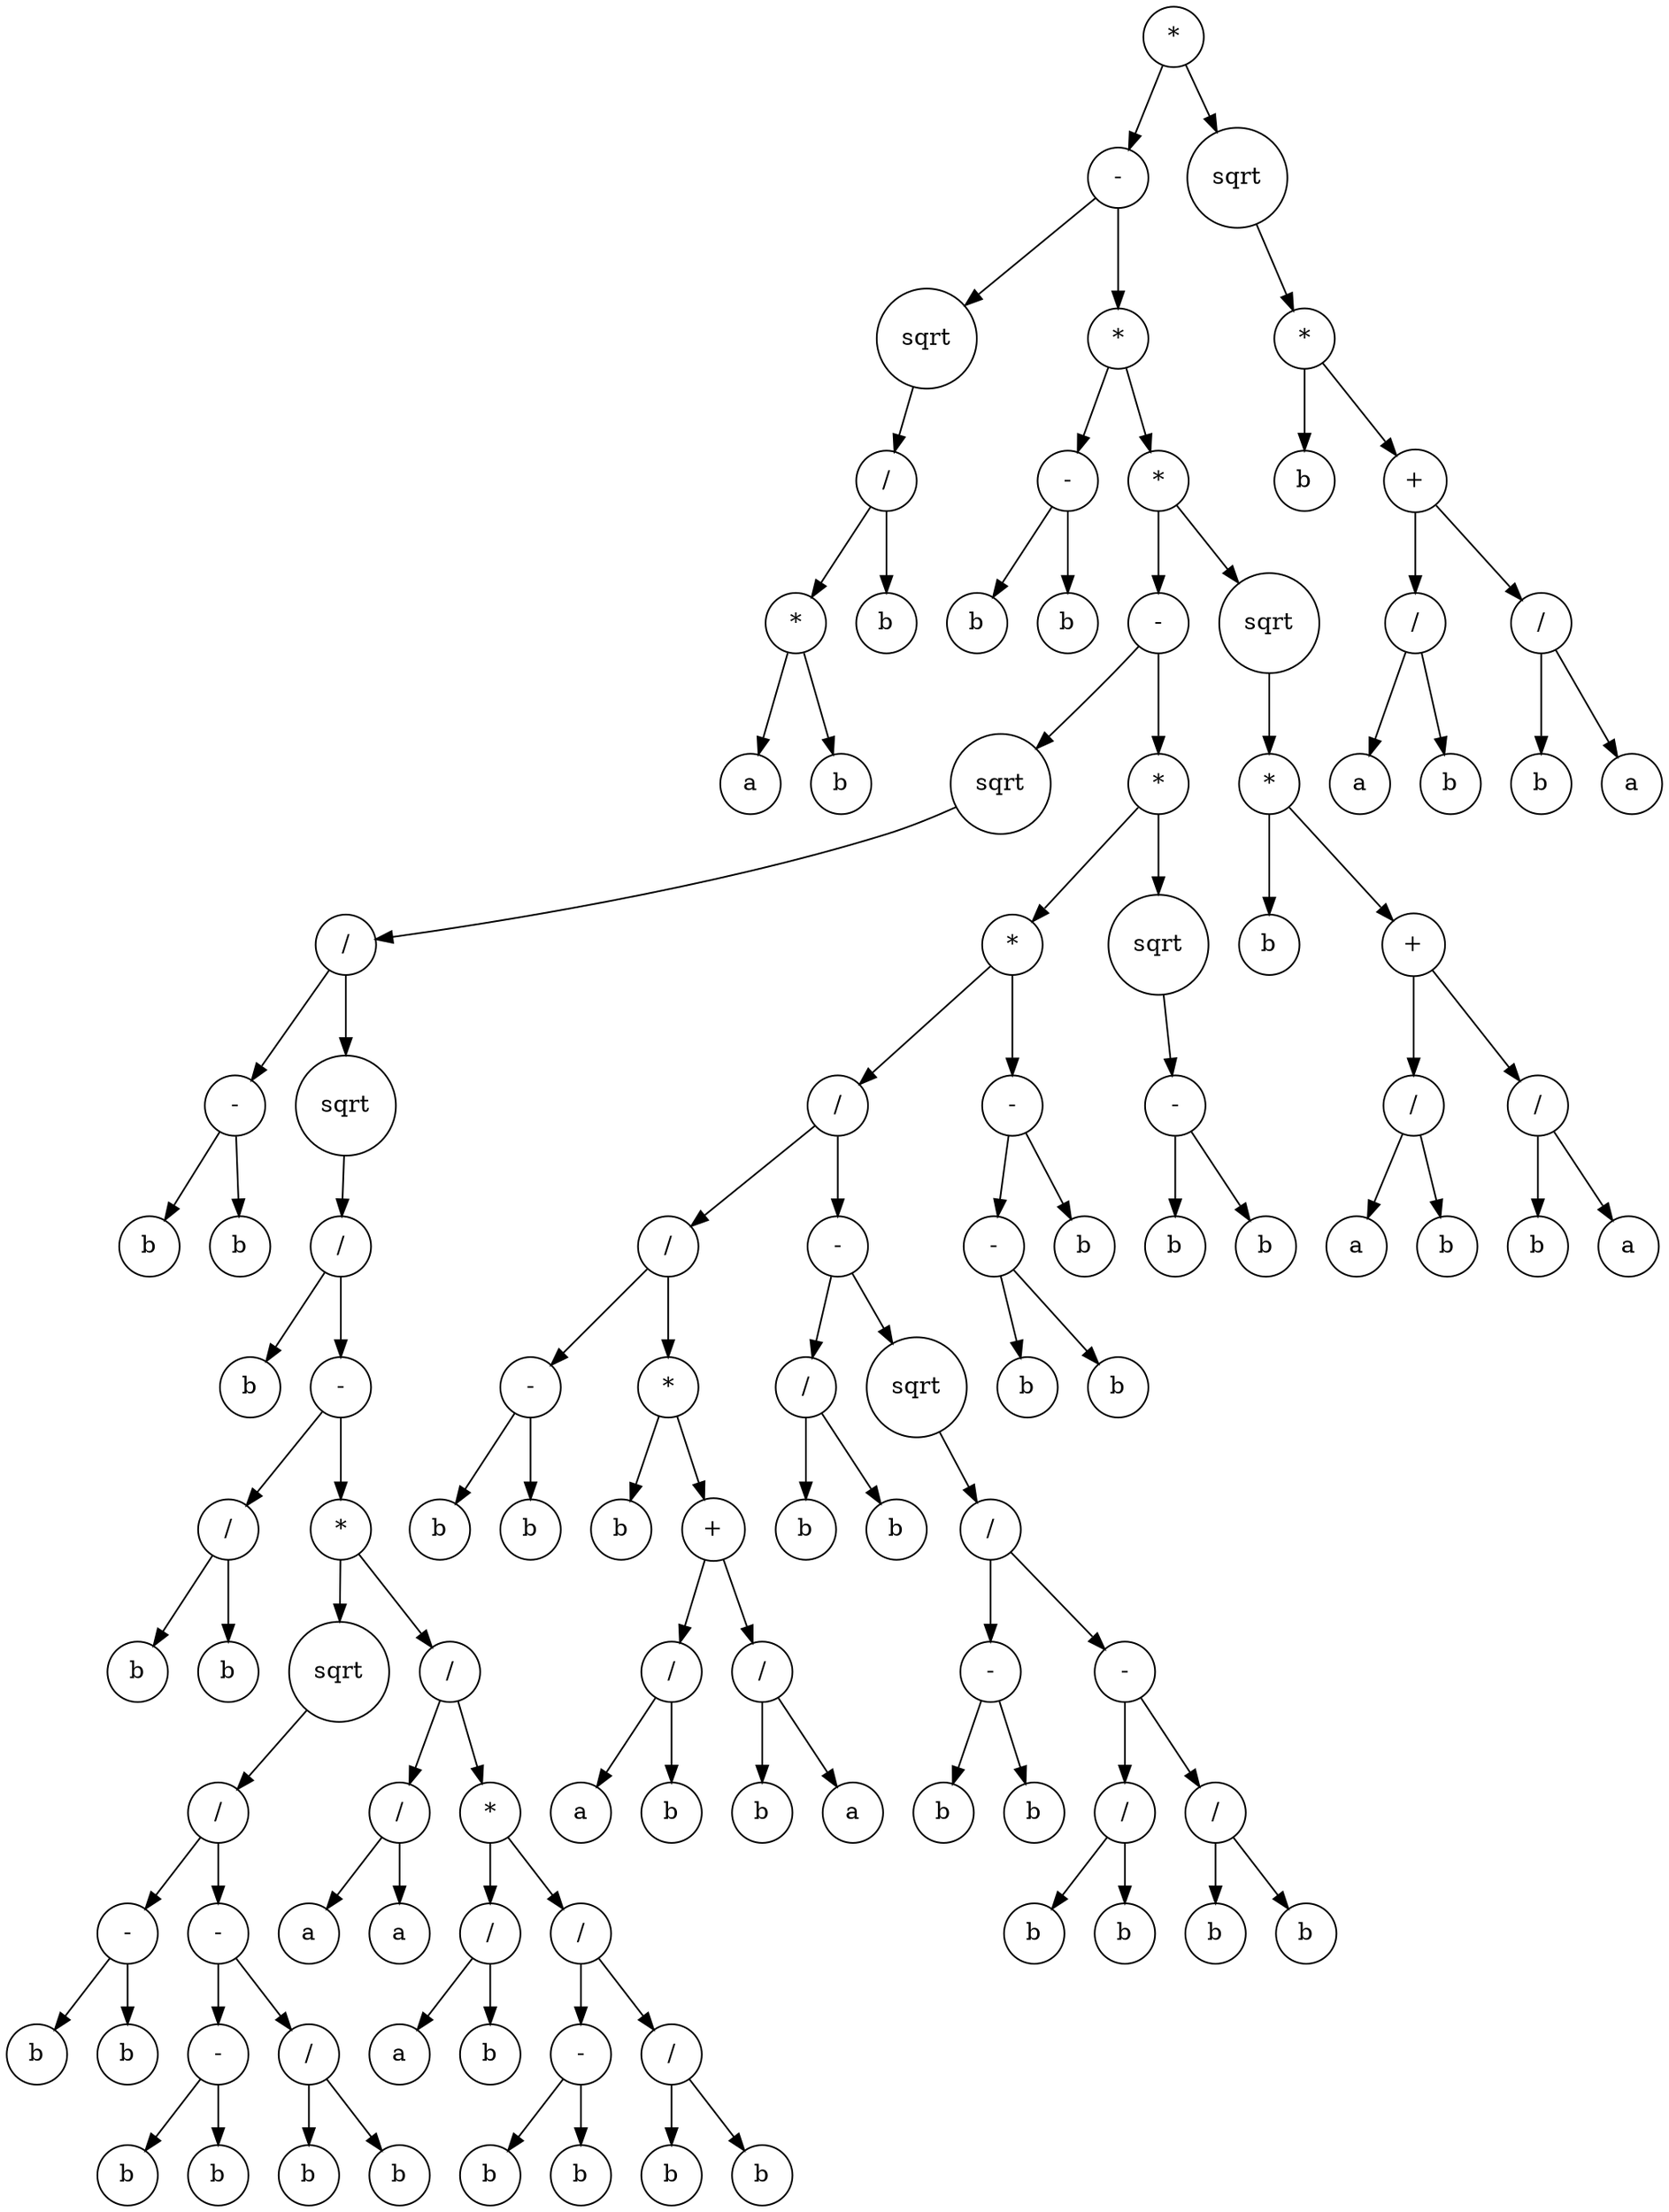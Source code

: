 digraph g {
graph [ordering=out];
node [shape=circle];
n[label = "*"];
n0[label = "-"];
n00[label = "sqrt"];
n000[label = "/"];
n0000[label = "*"];
n00000[label = "a"];
n0000 -> n00000;
n00001[label = "b"];
n0000 -> n00001;
n000 -> n0000;
n0001[label = "b"];
n000 -> n0001;
n00 -> n000;
n0 -> n00;
n01[label = "*"];
n010[label = "-"];
n0100[label = "b"];
n010 -> n0100;
n0101[label = "b"];
n010 -> n0101;
n01 -> n010;
n011[label = "*"];
n0110[label = "-"];
n01100[label = "sqrt"];
n011000[label = "/"];
n0110000[label = "-"];
n01100000[label = "b"];
n0110000 -> n01100000;
n01100001[label = "b"];
n0110000 -> n01100001;
n011000 -> n0110000;
n0110001[label = "sqrt"];
n01100010[label = "/"];
n011000100[label = "b"];
n01100010 -> n011000100;
n011000101[label = "-"];
n0110001010[label = "/"];
n01100010100[label = "b"];
n0110001010 -> n01100010100;
n01100010101[label = "b"];
n0110001010 -> n01100010101;
n011000101 -> n0110001010;
n0110001011[label = "*"];
n01100010110[label = "sqrt"];
n011000101100[label = "/"];
n0110001011000[label = "-"];
n01100010110000[label = "b"];
n0110001011000 -> n01100010110000;
n01100010110001[label = "b"];
n0110001011000 -> n01100010110001;
n011000101100 -> n0110001011000;
n0110001011001[label = "-"];
n01100010110010[label = "-"];
n011000101100100[label = "b"];
n01100010110010 -> n011000101100100;
n011000101100101[label = "b"];
n01100010110010 -> n011000101100101;
n0110001011001 -> n01100010110010;
n01100010110011[label = "/"];
n011000101100110[label = "b"];
n01100010110011 -> n011000101100110;
n011000101100111[label = "b"];
n01100010110011 -> n011000101100111;
n0110001011001 -> n01100010110011;
n011000101100 -> n0110001011001;
n01100010110 -> n011000101100;
n0110001011 -> n01100010110;
n01100010111[label = "/"];
n011000101110[label = "/"];
n0110001011100[label = "a"];
n011000101110 -> n0110001011100;
n0110001011101[label = "a"];
n011000101110 -> n0110001011101;
n01100010111 -> n011000101110;
n011000101111[label = "*"];
n0110001011110[label = "/"];
n01100010111100[label = "a"];
n0110001011110 -> n01100010111100;
n01100010111101[label = "b"];
n0110001011110 -> n01100010111101;
n011000101111 -> n0110001011110;
n0110001011111[label = "/"];
n01100010111110[label = "-"];
n011000101111100[label = "b"];
n01100010111110 -> n011000101111100;
n011000101111101[label = "b"];
n01100010111110 -> n011000101111101;
n0110001011111 -> n01100010111110;
n01100010111111[label = "/"];
n011000101111110[label = "b"];
n01100010111111 -> n011000101111110;
n011000101111111[label = "b"];
n01100010111111 -> n011000101111111;
n0110001011111 -> n01100010111111;
n011000101111 -> n0110001011111;
n01100010111 -> n011000101111;
n0110001011 -> n01100010111;
n011000101 -> n0110001011;
n01100010 -> n011000101;
n0110001 -> n01100010;
n011000 -> n0110001;
n01100 -> n011000;
n0110 -> n01100;
n01101[label = "*"];
n011010[label = "*"];
n0110100[label = "/"];
n01101000[label = "/"];
n011010000[label = "-"];
n0110100000[label = "b"];
n011010000 -> n0110100000;
n0110100001[label = "b"];
n011010000 -> n0110100001;
n01101000 -> n011010000;
n011010001[label = "*"];
n0110100010[label = "b"];
n011010001 -> n0110100010;
n0110100011[label = "+"];
n01101000110[label = "/"];
n011010001100[label = "a"];
n01101000110 -> n011010001100;
n011010001101[label = "b"];
n01101000110 -> n011010001101;
n0110100011 -> n01101000110;
n01101000111[label = "/"];
n011010001110[label = "b"];
n01101000111 -> n011010001110;
n011010001111[label = "a"];
n01101000111 -> n011010001111;
n0110100011 -> n01101000111;
n011010001 -> n0110100011;
n01101000 -> n011010001;
n0110100 -> n01101000;
n01101001[label = "-"];
n011010010[label = "/"];
n0110100100[label = "b"];
n011010010 -> n0110100100;
n0110100101[label = "b"];
n011010010 -> n0110100101;
n01101001 -> n011010010;
n011010011[label = "sqrt"];
n0110100110[label = "/"];
n01101001100[label = "-"];
n011010011000[label = "b"];
n01101001100 -> n011010011000;
n011010011001[label = "b"];
n01101001100 -> n011010011001;
n0110100110 -> n01101001100;
n01101001101[label = "-"];
n011010011010[label = "/"];
n0110100110100[label = "b"];
n011010011010 -> n0110100110100;
n0110100110101[label = "b"];
n011010011010 -> n0110100110101;
n01101001101 -> n011010011010;
n011010011011[label = "/"];
n0110100110110[label = "b"];
n011010011011 -> n0110100110110;
n0110100110111[label = "b"];
n011010011011 -> n0110100110111;
n01101001101 -> n011010011011;
n0110100110 -> n01101001101;
n011010011 -> n0110100110;
n01101001 -> n011010011;
n0110100 -> n01101001;
n011010 -> n0110100;
n0110101[label = "-"];
n01101010[label = "-"];
n011010100[label = "b"];
n01101010 -> n011010100;
n011010101[label = "b"];
n01101010 -> n011010101;
n0110101 -> n01101010;
n01101011[label = "b"];
n0110101 -> n01101011;
n011010 -> n0110101;
n01101 -> n011010;
n011011[label = "sqrt"];
n0110110[label = "-"];
n01101100[label = "b"];
n0110110 -> n01101100;
n01101101[label = "b"];
n0110110 -> n01101101;
n011011 -> n0110110;
n01101 -> n011011;
n0110 -> n01101;
n011 -> n0110;
n0111[label = "sqrt"];
n01110[label = "*"];
n011100[label = "b"];
n01110 -> n011100;
n011101[label = "+"];
n0111010[label = "/"];
n01110100[label = "a"];
n0111010 -> n01110100;
n01110101[label = "b"];
n0111010 -> n01110101;
n011101 -> n0111010;
n0111011[label = "/"];
n01110110[label = "b"];
n0111011 -> n01110110;
n01110111[label = "a"];
n0111011 -> n01110111;
n011101 -> n0111011;
n01110 -> n011101;
n0111 -> n01110;
n011 -> n0111;
n01 -> n011;
n0 -> n01;
n -> n0;
n1[label = "sqrt"];
n10[label = "*"];
n100[label = "b"];
n10 -> n100;
n101[label = "+"];
n1010[label = "/"];
n10100[label = "a"];
n1010 -> n10100;
n10101[label = "b"];
n1010 -> n10101;
n101 -> n1010;
n1011[label = "/"];
n10110[label = "b"];
n1011 -> n10110;
n10111[label = "a"];
n1011 -> n10111;
n101 -> n1011;
n10 -> n101;
n1 -> n10;
n -> n1;
}
